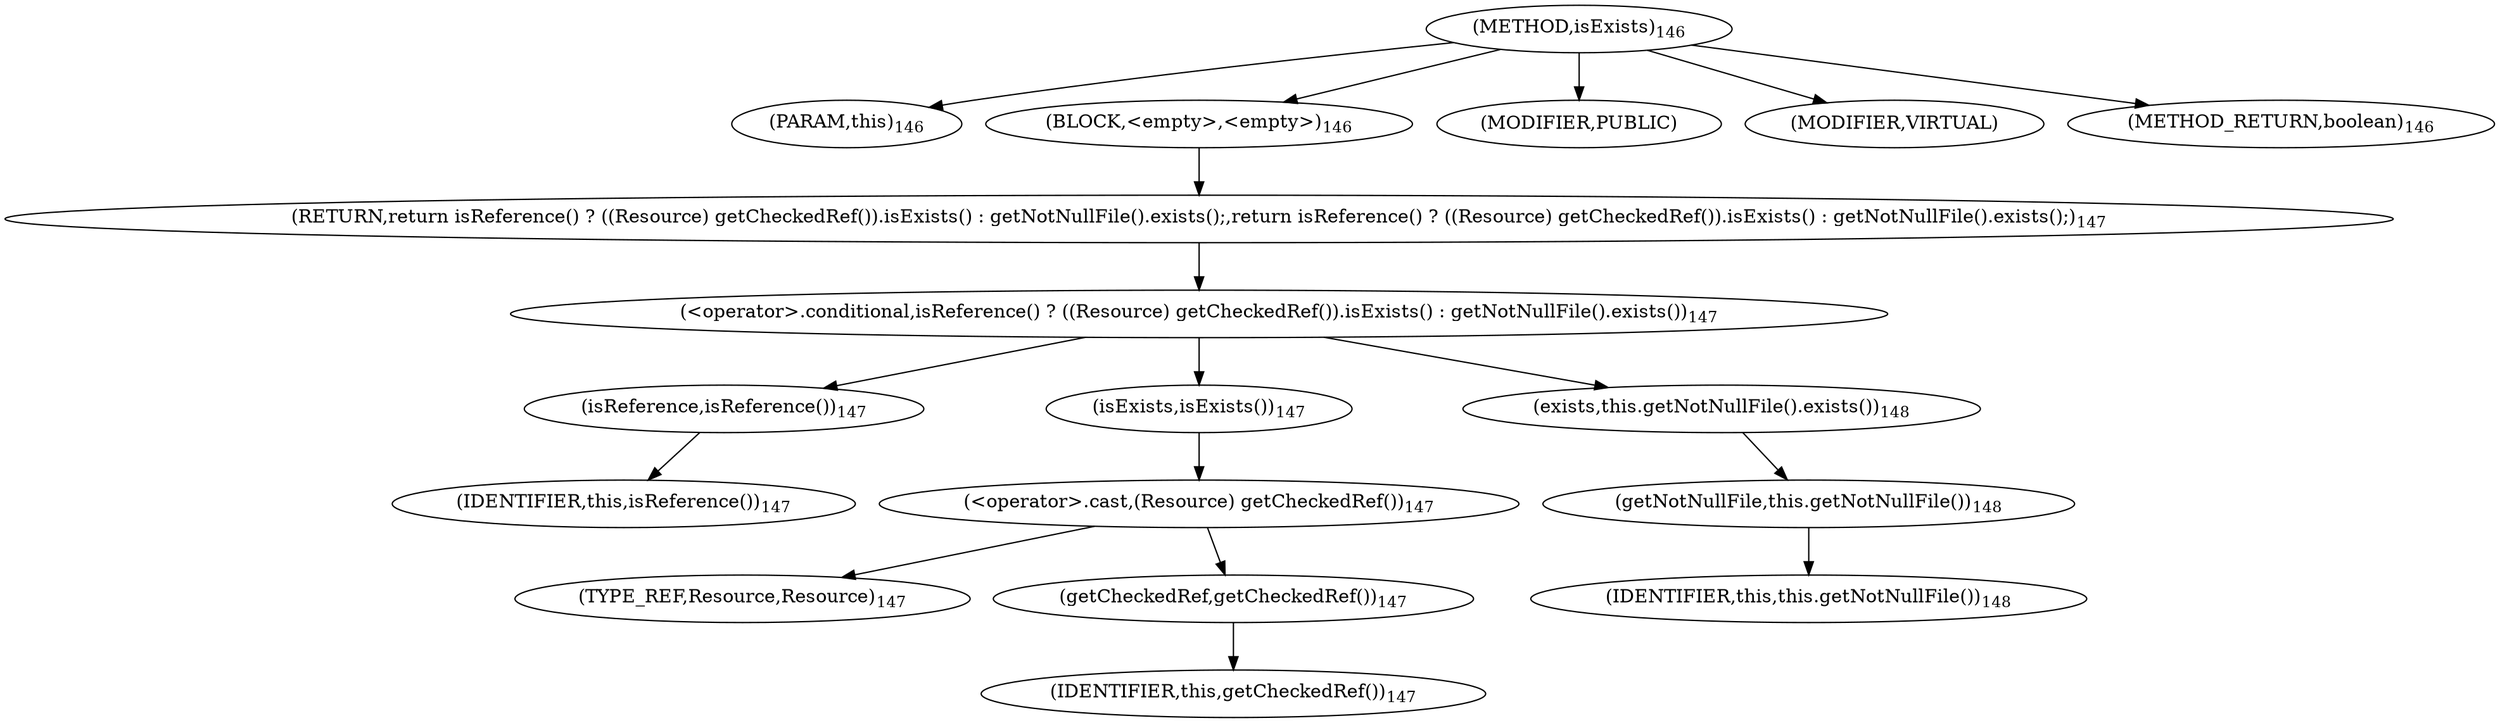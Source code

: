 digraph "isExists" {  
"266" [label = <(METHOD,isExists)<SUB>146</SUB>> ]
"30" [label = <(PARAM,this)<SUB>146</SUB>> ]
"267" [label = <(BLOCK,&lt;empty&gt;,&lt;empty&gt;)<SUB>146</SUB>> ]
"268" [label = <(RETURN,return isReference() ? ((Resource) getCheckedRef()).isExists() : getNotNullFile().exists();,return isReference() ? ((Resource) getCheckedRef()).isExists() : getNotNullFile().exists();)<SUB>147</SUB>> ]
"269" [label = <(&lt;operator&gt;.conditional,isReference() ? ((Resource) getCheckedRef()).isExists() : getNotNullFile().exists())<SUB>147</SUB>> ]
"270" [label = <(isReference,isReference())<SUB>147</SUB>> ]
"29" [label = <(IDENTIFIER,this,isReference())<SUB>147</SUB>> ]
"271" [label = <(isExists,isExists())<SUB>147</SUB>> ]
"272" [label = <(&lt;operator&gt;.cast,(Resource) getCheckedRef())<SUB>147</SUB>> ]
"273" [label = <(TYPE_REF,Resource,Resource)<SUB>147</SUB>> ]
"274" [label = <(getCheckedRef,getCheckedRef())<SUB>147</SUB>> ]
"31" [label = <(IDENTIFIER,this,getCheckedRef())<SUB>147</SUB>> ]
"275" [label = <(exists,this.getNotNullFile().exists())<SUB>148</SUB>> ]
"276" [label = <(getNotNullFile,this.getNotNullFile())<SUB>148</SUB>> ]
"32" [label = <(IDENTIFIER,this,this.getNotNullFile())<SUB>148</SUB>> ]
"277" [label = <(MODIFIER,PUBLIC)> ]
"278" [label = <(MODIFIER,VIRTUAL)> ]
"279" [label = <(METHOD_RETURN,boolean)<SUB>146</SUB>> ]
  "266" -> "30" 
  "266" -> "267" 
  "266" -> "277" 
  "266" -> "278" 
  "266" -> "279" 
  "267" -> "268" 
  "268" -> "269" 
  "269" -> "270" 
  "269" -> "271" 
  "269" -> "275" 
  "270" -> "29" 
  "271" -> "272" 
  "272" -> "273" 
  "272" -> "274" 
  "274" -> "31" 
  "275" -> "276" 
  "276" -> "32" 
}
